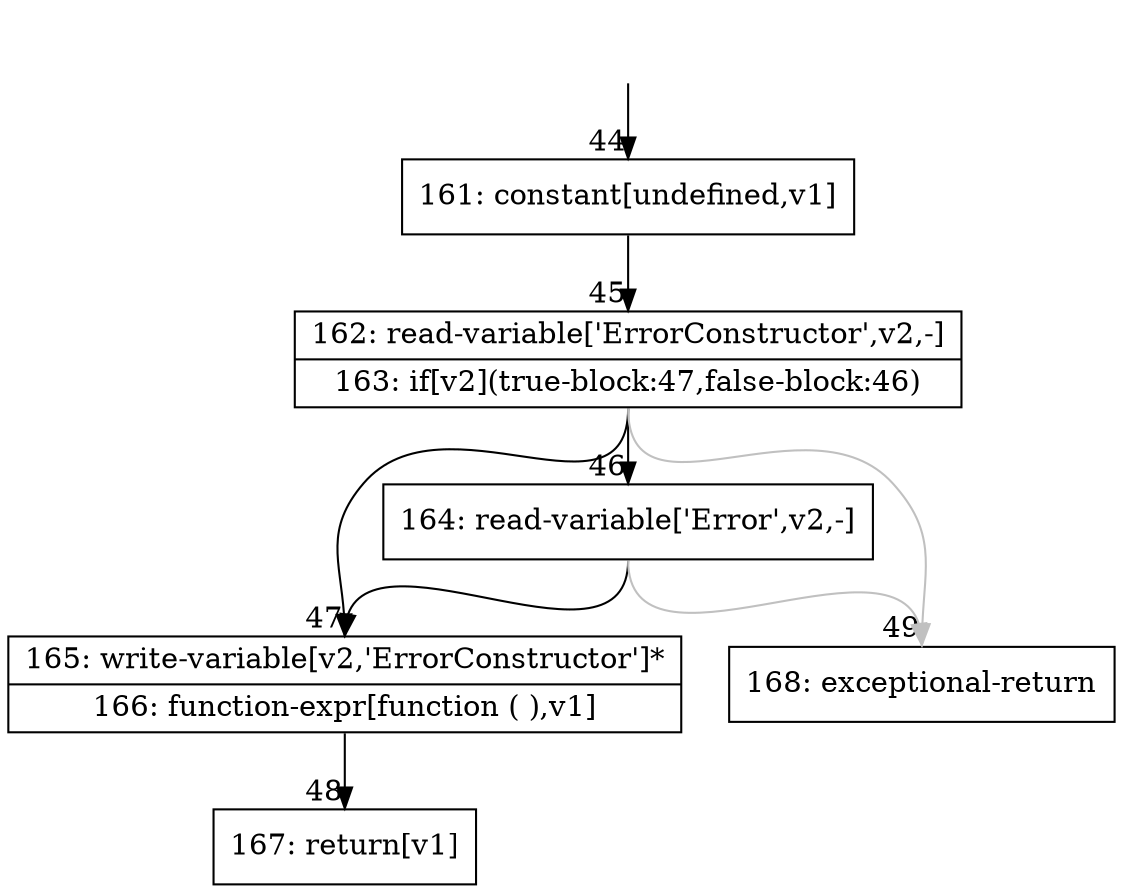 digraph {
rankdir="TD"
BB_entry2[shape=none,label=""];
BB_entry2 -> BB44 [tailport=s, headport=n, headlabel="    44"]
BB44 [shape=record label="{161: constant[undefined,v1]}" ] 
BB44 -> BB45 [tailport=s, headport=n, headlabel="      45"]
BB45 [shape=record label="{162: read-variable['ErrorConstructor',v2,-]|163: if[v2](true-block:47,false-block:46)}" ] 
BB45 -> BB47 [tailport=s, headport=n, headlabel="      47"]
BB45 -> BB46 [tailport=s, headport=n, headlabel="      46"]
BB45 -> BB49 [tailport=s, headport=n, color=gray, headlabel="      49"]
BB46 [shape=record label="{164: read-variable['Error',v2,-]}" ] 
BB46 -> BB47 [tailport=s, headport=n]
BB46 -> BB49 [tailport=s, headport=n, color=gray]
BB47 [shape=record label="{165: write-variable[v2,'ErrorConstructor']*|166: function-expr[function ( ),v1]}" ] 
BB47 -> BB48 [tailport=s, headport=n, headlabel="      48"]
BB48 [shape=record label="{167: return[v1]}" ] 
BB49 [shape=record label="{168: exceptional-return}" ] 
//#$~ 68
}
